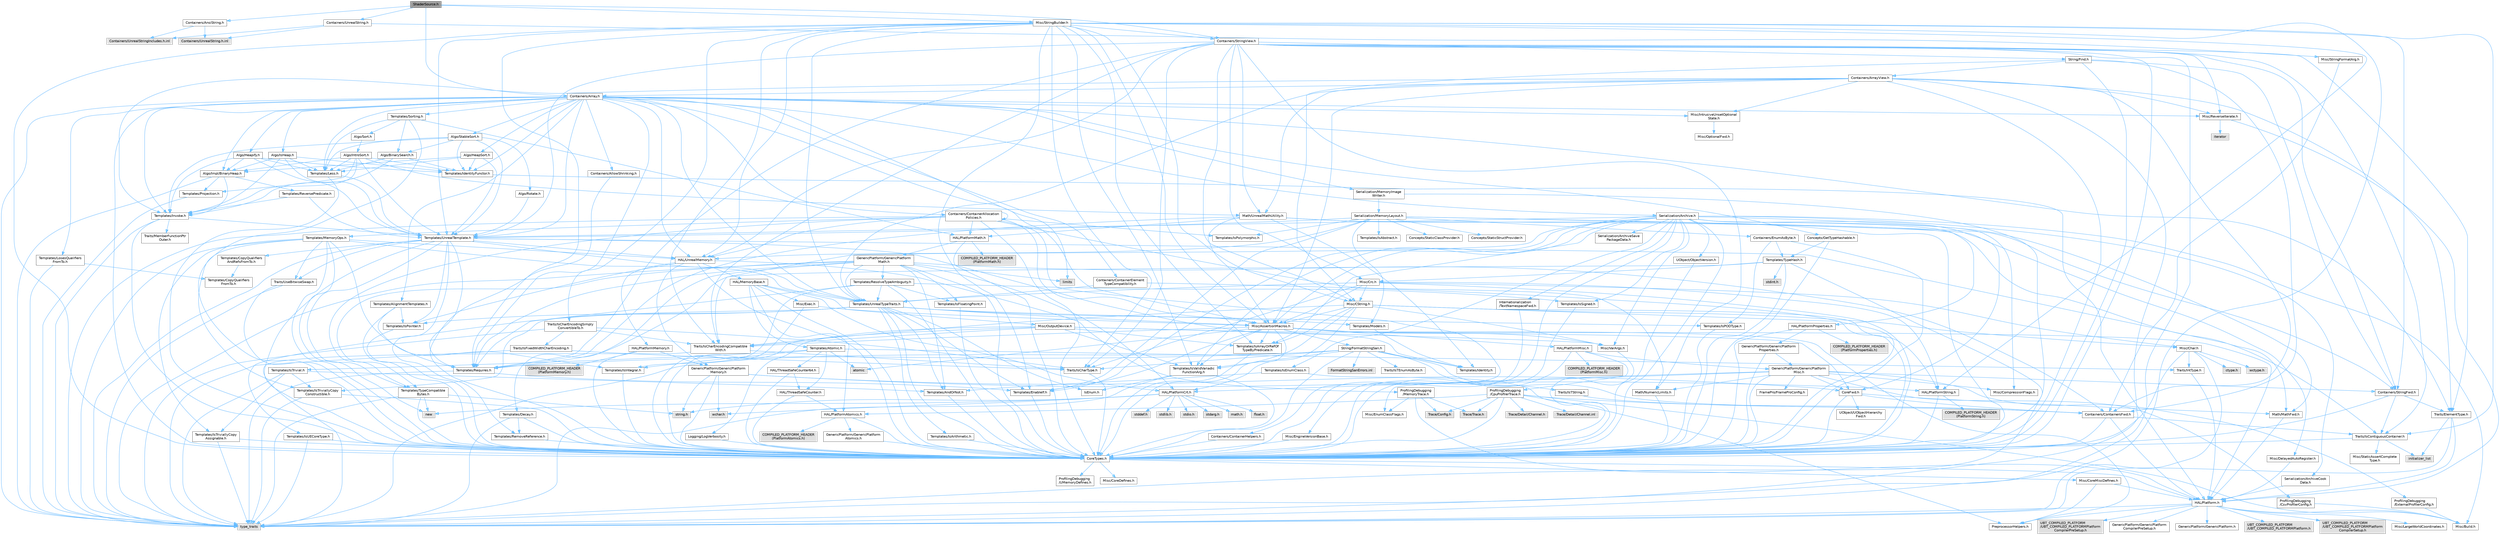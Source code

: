 digraph "ShaderSource.h"
{
 // INTERACTIVE_SVG=YES
 // LATEX_PDF_SIZE
  bgcolor="transparent";
  edge [fontname=Helvetica,fontsize=10,labelfontname=Helvetica,labelfontsize=10];
  node [fontname=Helvetica,fontsize=10,shape=box,height=0.2,width=0.4];
  Node1 [id="Node000001",label="ShaderSource.h",height=0.2,width=0.4,color="gray40", fillcolor="grey60", style="filled", fontcolor="black",tooltip=" "];
  Node1 -> Node2 [id="edge1_Node000001_Node000002",color="steelblue1",style="solid",tooltip=" "];
  Node2 [id="Node000002",label="Containers/AnsiString.h",height=0.2,width=0.4,color="grey40", fillcolor="white", style="filled",URL="$d9/dab/AnsiString_8h.html",tooltip=" "];
  Node2 -> Node3 [id="edge2_Node000002_Node000003",color="steelblue1",style="solid",tooltip=" "];
  Node3 [id="Node000003",label="Containers/UnrealStringIncludes.h.inl",height=0.2,width=0.4,color="grey60", fillcolor="#E0E0E0", style="filled",tooltip=" "];
  Node2 -> Node4 [id="edge3_Node000002_Node000004",color="steelblue1",style="solid",tooltip=" "];
  Node4 [id="Node000004",label="Containers/UnrealString.h.inl",height=0.2,width=0.4,color="grey60", fillcolor="#E0E0E0", style="filled",tooltip=" "];
  Node1 -> Node5 [id="edge4_Node000001_Node000005",color="steelblue1",style="solid",tooltip=" "];
  Node5 [id="Node000005",label="Containers/Array.h",height=0.2,width=0.4,color="grey40", fillcolor="white", style="filled",URL="$df/dd0/Array_8h.html",tooltip=" "];
  Node5 -> Node6 [id="edge5_Node000005_Node000006",color="steelblue1",style="solid",tooltip=" "];
  Node6 [id="Node000006",label="CoreTypes.h",height=0.2,width=0.4,color="grey40", fillcolor="white", style="filled",URL="$dc/dec/CoreTypes_8h.html",tooltip=" "];
  Node6 -> Node7 [id="edge6_Node000006_Node000007",color="steelblue1",style="solid",tooltip=" "];
  Node7 [id="Node000007",label="HAL/Platform.h",height=0.2,width=0.4,color="grey40", fillcolor="white", style="filled",URL="$d9/dd0/Platform_8h.html",tooltip=" "];
  Node7 -> Node8 [id="edge7_Node000007_Node000008",color="steelblue1",style="solid",tooltip=" "];
  Node8 [id="Node000008",label="Misc/Build.h",height=0.2,width=0.4,color="grey40", fillcolor="white", style="filled",URL="$d3/dbb/Build_8h.html",tooltip=" "];
  Node7 -> Node9 [id="edge8_Node000007_Node000009",color="steelblue1",style="solid",tooltip=" "];
  Node9 [id="Node000009",label="Misc/LargeWorldCoordinates.h",height=0.2,width=0.4,color="grey40", fillcolor="white", style="filled",URL="$d2/dcb/LargeWorldCoordinates_8h.html",tooltip=" "];
  Node7 -> Node10 [id="edge9_Node000007_Node000010",color="steelblue1",style="solid",tooltip=" "];
  Node10 [id="Node000010",label="type_traits",height=0.2,width=0.4,color="grey60", fillcolor="#E0E0E0", style="filled",tooltip=" "];
  Node7 -> Node11 [id="edge10_Node000007_Node000011",color="steelblue1",style="solid",tooltip=" "];
  Node11 [id="Node000011",label="PreprocessorHelpers.h",height=0.2,width=0.4,color="grey40", fillcolor="white", style="filled",URL="$db/ddb/PreprocessorHelpers_8h.html",tooltip=" "];
  Node7 -> Node12 [id="edge11_Node000007_Node000012",color="steelblue1",style="solid",tooltip=" "];
  Node12 [id="Node000012",label="UBT_COMPILED_PLATFORM\l/UBT_COMPILED_PLATFORMPlatform\lCompilerPreSetup.h",height=0.2,width=0.4,color="grey60", fillcolor="#E0E0E0", style="filled",tooltip=" "];
  Node7 -> Node13 [id="edge12_Node000007_Node000013",color="steelblue1",style="solid",tooltip=" "];
  Node13 [id="Node000013",label="GenericPlatform/GenericPlatform\lCompilerPreSetup.h",height=0.2,width=0.4,color="grey40", fillcolor="white", style="filled",URL="$d9/dc8/GenericPlatformCompilerPreSetup_8h.html",tooltip=" "];
  Node7 -> Node14 [id="edge13_Node000007_Node000014",color="steelblue1",style="solid",tooltip=" "];
  Node14 [id="Node000014",label="GenericPlatform/GenericPlatform.h",height=0.2,width=0.4,color="grey40", fillcolor="white", style="filled",URL="$d6/d84/GenericPlatform_8h.html",tooltip=" "];
  Node7 -> Node15 [id="edge14_Node000007_Node000015",color="steelblue1",style="solid",tooltip=" "];
  Node15 [id="Node000015",label="UBT_COMPILED_PLATFORM\l/UBT_COMPILED_PLATFORMPlatform.h",height=0.2,width=0.4,color="grey60", fillcolor="#E0E0E0", style="filled",tooltip=" "];
  Node7 -> Node16 [id="edge15_Node000007_Node000016",color="steelblue1",style="solid",tooltip=" "];
  Node16 [id="Node000016",label="UBT_COMPILED_PLATFORM\l/UBT_COMPILED_PLATFORMPlatform\lCompilerSetup.h",height=0.2,width=0.4,color="grey60", fillcolor="#E0E0E0", style="filled",tooltip=" "];
  Node6 -> Node17 [id="edge16_Node000006_Node000017",color="steelblue1",style="solid",tooltip=" "];
  Node17 [id="Node000017",label="ProfilingDebugging\l/UMemoryDefines.h",height=0.2,width=0.4,color="grey40", fillcolor="white", style="filled",URL="$d2/da2/UMemoryDefines_8h.html",tooltip=" "];
  Node6 -> Node18 [id="edge17_Node000006_Node000018",color="steelblue1",style="solid",tooltip=" "];
  Node18 [id="Node000018",label="Misc/CoreMiscDefines.h",height=0.2,width=0.4,color="grey40", fillcolor="white", style="filled",URL="$da/d38/CoreMiscDefines_8h.html",tooltip=" "];
  Node18 -> Node7 [id="edge18_Node000018_Node000007",color="steelblue1",style="solid",tooltip=" "];
  Node18 -> Node11 [id="edge19_Node000018_Node000011",color="steelblue1",style="solid",tooltip=" "];
  Node6 -> Node19 [id="edge20_Node000006_Node000019",color="steelblue1",style="solid",tooltip=" "];
  Node19 [id="Node000019",label="Misc/CoreDefines.h",height=0.2,width=0.4,color="grey40", fillcolor="white", style="filled",URL="$d3/dd2/CoreDefines_8h.html",tooltip=" "];
  Node5 -> Node20 [id="edge21_Node000005_Node000020",color="steelblue1",style="solid",tooltip=" "];
  Node20 [id="Node000020",label="Misc/AssertionMacros.h",height=0.2,width=0.4,color="grey40", fillcolor="white", style="filled",URL="$d0/dfa/AssertionMacros_8h.html",tooltip=" "];
  Node20 -> Node6 [id="edge22_Node000020_Node000006",color="steelblue1",style="solid",tooltip=" "];
  Node20 -> Node7 [id="edge23_Node000020_Node000007",color="steelblue1",style="solid",tooltip=" "];
  Node20 -> Node21 [id="edge24_Node000020_Node000021",color="steelblue1",style="solid",tooltip=" "];
  Node21 [id="Node000021",label="HAL/PlatformMisc.h",height=0.2,width=0.4,color="grey40", fillcolor="white", style="filled",URL="$d0/df5/PlatformMisc_8h.html",tooltip=" "];
  Node21 -> Node6 [id="edge25_Node000021_Node000006",color="steelblue1",style="solid",tooltip=" "];
  Node21 -> Node22 [id="edge26_Node000021_Node000022",color="steelblue1",style="solid",tooltip=" "];
  Node22 [id="Node000022",label="GenericPlatform/GenericPlatform\lMisc.h",height=0.2,width=0.4,color="grey40", fillcolor="white", style="filled",URL="$db/d9a/GenericPlatformMisc_8h.html",tooltip=" "];
  Node22 -> Node23 [id="edge27_Node000022_Node000023",color="steelblue1",style="solid",tooltip=" "];
  Node23 [id="Node000023",label="Containers/StringFwd.h",height=0.2,width=0.4,color="grey40", fillcolor="white", style="filled",URL="$df/d37/StringFwd_8h.html",tooltip=" "];
  Node23 -> Node6 [id="edge28_Node000023_Node000006",color="steelblue1",style="solid",tooltip=" "];
  Node23 -> Node24 [id="edge29_Node000023_Node000024",color="steelblue1",style="solid",tooltip=" "];
  Node24 [id="Node000024",label="Traits/ElementType.h",height=0.2,width=0.4,color="grey40", fillcolor="white", style="filled",URL="$d5/d4f/ElementType_8h.html",tooltip=" "];
  Node24 -> Node7 [id="edge30_Node000024_Node000007",color="steelblue1",style="solid",tooltip=" "];
  Node24 -> Node25 [id="edge31_Node000024_Node000025",color="steelblue1",style="solid",tooltip=" "];
  Node25 [id="Node000025",label="initializer_list",height=0.2,width=0.4,color="grey60", fillcolor="#E0E0E0", style="filled",tooltip=" "];
  Node24 -> Node10 [id="edge32_Node000024_Node000010",color="steelblue1",style="solid",tooltip=" "];
  Node23 -> Node26 [id="edge33_Node000023_Node000026",color="steelblue1",style="solid",tooltip=" "];
  Node26 [id="Node000026",label="Traits/IsContiguousContainer.h",height=0.2,width=0.4,color="grey40", fillcolor="white", style="filled",URL="$d5/d3c/IsContiguousContainer_8h.html",tooltip=" "];
  Node26 -> Node6 [id="edge34_Node000026_Node000006",color="steelblue1",style="solid",tooltip=" "];
  Node26 -> Node27 [id="edge35_Node000026_Node000027",color="steelblue1",style="solid",tooltip=" "];
  Node27 [id="Node000027",label="Misc/StaticAssertComplete\lType.h",height=0.2,width=0.4,color="grey40", fillcolor="white", style="filled",URL="$d5/d4e/StaticAssertCompleteType_8h.html",tooltip=" "];
  Node26 -> Node25 [id="edge36_Node000026_Node000025",color="steelblue1",style="solid",tooltip=" "];
  Node22 -> Node28 [id="edge37_Node000022_Node000028",color="steelblue1",style="solid",tooltip=" "];
  Node28 [id="Node000028",label="CoreFwd.h",height=0.2,width=0.4,color="grey40", fillcolor="white", style="filled",URL="$d1/d1e/CoreFwd_8h.html",tooltip=" "];
  Node28 -> Node6 [id="edge38_Node000028_Node000006",color="steelblue1",style="solid",tooltip=" "];
  Node28 -> Node29 [id="edge39_Node000028_Node000029",color="steelblue1",style="solid",tooltip=" "];
  Node29 [id="Node000029",label="Containers/ContainersFwd.h",height=0.2,width=0.4,color="grey40", fillcolor="white", style="filled",URL="$d4/d0a/ContainersFwd_8h.html",tooltip=" "];
  Node29 -> Node7 [id="edge40_Node000029_Node000007",color="steelblue1",style="solid",tooltip=" "];
  Node29 -> Node6 [id="edge41_Node000029_Node000006",color="steelblue1",style="solid",tooltip=" "];
  Node29 -> Node26 [id="edge42_Node000029_Node000026",color="steelblue1",style="solid",tooltip=" "];
  Node28 -> Node30 [id="edge43_Node000028_Node000030",color="steelblue1",style="solid",tooltip=" "];
  Node30 [id="Node000030",label="Math/MathFwd.h",height=0.2,width=0.4,color="grey40", fillcolor="white", style="filled",URL="$d2/d10/MathFwd_8h.html",tooltip=" "];
  Node30 -> Node7 [id="edge44_Node000030_Node000007",color="steelblue1",style="solid",tooltip=" "];
  Node28 -> Node31 [id="edge45_Node000028_Node000031",color="steelblue1",style="solid",tooltip=" "];
  Node31 [id="Node000031",label="UObject/UObjectHierarchy\lFwd.h",height=0.2,width=0.4,color="grey40", fillcolor="white", style="filled",URL="$d3/d13/UObjectHierarchyFwd_8h.html",tooltip=" "];
  Node22 -> Node6 [id="edge46_Node000022_Node000006",color="steelblue1",style="solid",tooltip=" "];
  Node22 -> Node32 [id="edge47_Node000022_Node000032",color="steelblue1",style="solid",tooltip=" "];
  Node32 [id="Node000032",label="FramePro/FrameProConfig.h",height=0.2,width=0.4,color="grey40", fillcolor="white", style="filled",URL="$d7/d90/FrameProConfig_8h.html",tooltip=" "];
  Node22 -> Node33 [id="edge48_Node000022_Node000033",color="steelblue1",style="solid",tooltip=" "];
  Node33 [id="Node000033",label="HAL/PlatformCrt.h",height=0.2,width=0.4,color="grey40", fillcolor="white", style="filled",URL="$d8/d75/PlatformCrt_8h.html",tooltip=" "];
  Node33 -> Node34 [id="edge49_Node000033_Node000034",color="steelblue1",style="solid",tooltip=" "];
  Node34 [id="Node000034",label="new",height=0.2,width=0.4,color="grey60", fillcolor="#E0E0E0", style="filled",tooltip=" "];
  Node33 -> Node35 [id="edge50_Node000033_Node000035",color="steelblue1",style="solid",tooltip=" "];
  Node35 [id="Node000035",label="wchar.h",height=0.2,width=0.4,color="grey60", fillcolor="#E0E0E0", style="filled",tooltip=" "];
  Node33 -> Node36 [id="edge51_Node000033_Node000036",color="steelblue1",style="solid",tooltip=" "];
  Node36 [id="Node000036",label="stddef.h",height=0.2,width=0.4,color="grey60", fillcolor="#E0E0E0", style="filled",tooltip=" "];
  Node33 -> Node37 [id="edge52_Node000033_Node000037",color="steelblue1",style="solid",tooltip=" "];
  Node37 [id="Node000037",label="stdlib.h",height=0.2,width=0.4,color="grey60", fillcolor="#E0E0E0", style="filled",tooltip=" "];
  Node33 -> Node38 [id="edge53_Node000033_Node000038",color="steelblue1",style="solid",tooltip=" "];
  Node38 [id="Node000038",label="stdio.h",height=0.2,width=0.4,color="grey60", fillcolor="#E0E0E0", style="filled",tooltip=" "];
  Node33 -> Node39 [id="edge54_Node000033_Node000039",color="steelblue1",style="solid",tooltip=" "];
  Node39 [id="Node000039",label="stdarg.h",height=0.2,width=0.4,color="grey60", fillcolor="#E0E0E0", style="filled",tooltip=" "];
  Node33 -> Node40 [id="edge55_Node000033_Node000040",color="steelblue1",style="solid",tooltip=" "];
  Node40 [id="Node000040",label="math.h",height=0.2,width=0.4,color="grey60", fillcolor="#E0E0E0", style="filled",tooltip=" "];
  Node33 -> Node41 [id="edge56_Node000033_Node000041",color="steelblue1",style="solid",tooltip=" "];
  Node41 [id="Node000041",label="float.h",height=0.2,width=0.4,color="grey60", fillcolor="#E0E0E0", style="filled",tooltip=" "];
  Node33 -> Node42 [id="edge57_Node000033_Node000042",color="steelblue1",style="solid",tooltip=" "];
  Node42 [id="Node000042",label="string.h",height=0.2,width=0.4,color="grey60", fillcolor="#E0E0E0", style="filled",tooltip=" "];
  Node22 -> Node43 [id="edge58_Node000022_Node000043",color="steelblue1",style="solid",tooltip=" "];
  Node43 [id="Node000043",label="Math/NumericLimits.h",height=0.2,width=0.4,color="grey40", fillcolor="white", style="filled",URL="$df/d1b/NumericLimits_8h.html",tooltip=" "];
  Node43 -> Node6 [id="edge59_Node000043_Node000006",color="steelblue1",style="solid",tooltip=" "];
  Node22 -> Node44 [id="edge60_Node000022_Node000044",color="steelblue1",style="solid",tooltip=" "];
  Node44 [id="Node000044",label="Misc/CompressionFlags.h",height=0.2,width=0.4,color="grey40", fillcolor="white", style="filled",URL="$d9/d76/CompressionFlags_8h.html",tooltip=" "];
  Node22 -> Node45 [id="edge61_Node000022_Node000045",color="steelblue1",style="solid",tooltip=" "];
  Node45 [id="Node000045",label="Misc/EnumClassFlags.h",height=0.2,width=0.4,color="grey40", fillcolor="white", style="filled",URL="$d8/de7/EnumClassFlags_8h.html",tooltip=" "];
  Node22 -> Node46 [id="edge62_Node000022_Node000046",color="steelblue1",style="solid",tooltip=" "];
  Node46 [id="Node000046",label="ProfilingDebugging\l/CsvProfilerConfig.h",height=0.2,width=0.4,color="grey40", fillcolor="white", style="filled",URL="$d3/d88/CsvProfilerConfig_8h.html",tooltip=" "];
  Node46 -> Node8 [id="edge63_Node000046_Node000008",color="steelblue1",style="solid",tooltip=" "];
  Node22 -> Node47 [id="edge64_Node000022_Node000047",color="steelblue1",style="solid",tooltip=" "];
  Node47 [id="Node000047",label="ProfilingDebugging\l/ExternalProfilerConfig.h",height=0.2,width=0.4,color="grey40", fillcolor="white", style="filled",URL="$d3/dbb/ExternalProfilerConfig_8h.html",tooltip=" "];
  Node47 -> Node8 [id="edge65_Node000047_Node000008",color="steelblue1",style="solid",tooltip=" "];
  Node21 -> Node48 [id="edge66_Node000021_Node000048",color="steelblue1",style="solid",tooltip=" "];
  Node48 [id="Node000048",label="COMPILED_PLATFORM_HEADER\l(PlatformMisc.h)",height=0.2,width=0.4,color="grey60", fillcolor="#E0E0E0", style="filled",tooltip=" "];
  Node21 -> Node49 [id="edge67_Node000021_Node000049",color="steelblue1",style="solid",tooltip=" "];
  Node49 [id="Node000049",label="ProfilingDebugging\l/CpuProfilerTrace.h",height=0.2,width=0.4,color="grey40", fillcolor="white", style="filled",URL="$da/dcb/CpuProfilerTrace_8h.html",tooltip=" "];
  Node49 -> Node6 [id="edge68_Node000049_Node000006",color="steelblue1",style="solid",tooltip=" "];
  Node49 -> Node29 [id="edge69_Node000049_Node000029",color="steelblue1",style="solid",tooltip=" "];
  Node49 -> Node50 [id="edge70_Node000049_Node000050",color="steelblue1",style="solid",tooltip=" "];
  Node50 [id="Node000050",label="HAL/PlatformAtomics.h",height=0.2,width=0.4,color="grey40", fillcolor="white", style="filled",URL="$d3/d36/PlatformAtomics_8h.html",tooltip=" "];
  Node50 -> Node6 [id="edge71_Node000050_Node000006",color="steelblue1",style="solid",tooltip=" "];
  Node50 -> Node51 [id="edge72_Node000050_Node000051",color="steelblue1",style="solid",tooltip=" "];
  Node51 [id="Node000051",label="GenericPlatform/GenericPlatform\lAtomics.h",height=0.2,width=0.4,color="grey40", fillcolor="white", style="filled",URL="$da/d72/GenericPlatformAtomics_8h.html",tooltip=" "];
  Node51 -> Node6 [id="edge73_Node000051_Node000006",color="steelblue1",style="solid",tooltip=" "];
  Node50 -> Node52 [id="edge74_Node000050_Node000052",color="steelblue1",style="solid",tooltip=" "];
  Node52 [id="Node000052",label="COMPILED_PLATFORM_HEADER\l(PlatformAtomics.h)",height=0.2,width=0.4,color="grey60", fillcolor="#E0E0E0", style="filled",tooltip=" "];
  Node49 -> Node11 [id="edge75_Node000049_Node000011",color="steelblue1",style="solid",tooltip=" "];
  Node49 -> Node8 [id="edge76_Node000049_Node000008",color="steelblue1",style="solid",tooltip=" "];
  Node49 -> Node53 [id="edge77_Node000049_Node000053",color="steelblue1",style="solid",tooltip=" "];
  Node53 [id="Node000053",label="Trace/Config.h",height=0.2,width=0.4,color="grey60", fillcolor="#E0E0E0", style="filled",tooltip=" "];
  Node49 -> Node54 [id="edge78_Node000049_Node000054",color="steelblue1",style="solid",tooltip=" "];
  Node54 [id="Node000054",label="Trace/Detail/Channel.h",height=0.2,width=0.4,color="grey60", fillcolor="#E0E0E0", style="filled",tooltip=" "];
  Node49 -> Node55 [id="edge79_Node000049_Node000055",color="steelblue1",style="solid",tooltip=" "];
  Node55 [id="Node000055",label="Trace/Detail/Channel.inl",height=0.2,width=0.4,color="grey60", fillcolor="#E0E0E0", style="filled",tooltip=" "];
  Node49 -> Node56 [id="edge80_Node000049_Node000056",color="steelblue1",style="solid",tooltip=" "];
  Node56 [id="Node000056",label="Trace/Trace.h",height=0.2,width=0.4,color="grey60", fillcolor="#E0E0E0", style="filled",tooltip=" "];
  Node20 -> Node11 [id="edge81_Node000020_Node000011",color="steelblue1",style="solid",tooltip=" "];
  Node20 -> Node57 [id="edge82_Node000020_Node000057",color="steelblue1",style="solid",tooltip=" "];
  Node57 [id="Node000057",label="Templates/EnableIf.h",height=0.2,width=0.4,color="grey40", fillcolor="white", style="filled",URL="$d7/d60/EnableIf_8h.html",tooltip=" "];
  Node57 -> Node6 [id="edge83_Node000057_Node000006",color="steelblue1",style="solid",tooltip=" "];
  Node20 -> Node58 [id="edge84_Node000020_Node000058",color="steelblue1",style="solid",tooltip=" "];
  Node58 [id="Node000058",label="Templates/IsArrayOrRefOf\lTypeByPredicate.h",height=0.2,width=0.4,color="grey40", fillcolor="white", style="filled",URL="$d6/da1/IsArrayOrRefOfTypeByPredicate_8h.html",tooltip=" "];
  Node58 -> Node6 [id="edge85_Node000058_Node000006",color="steelblue1",style="solid",tooltip=" "];
  Node20 -> Node59 [id="edge86_Node000020_Node000059",color="steelblue1",style="solid",tooltip=" "];
  Node59 [id="Node000059",label="Templates/IsValidVariadic\lFunctionArg.h",height=0.2,width=0.4,color="grey40", fillcolor="white", style="filled",URL="$d0/dc8/IsValidVariadicFunctionArg_8h.html",tooltip=" "];
  Node59 -> Node6 [id="edge87_Node000059_Node000006",color="steelblue1",style="solid",tooltip=" "];
  Node59 -> Node60 [id="edge88_Node000059_Node000060",color="steelblue1",style="solid",tooltip=" "];
  Node60 [id="Node000060",label="IsEnum.h",height=0.2,width=0.4,color="grey40", fillcolor="white", style="filled",URL="$d4/de5/IsEnum_8h.html",tooltip=" "];
  Node59 -> Node10 [id="edge89_Node000059_Node000010",color="steelblue1",style="solid",tooltip=" "];
  Node20 -> Node61 [id="edge90_Node000020_Node000061",color="steelblue1",style="solid",tooltip=" "];
  Node61 [id="Node000061",label="Traits/IsCharEncodingCompatible\lWith.h",height=0.2,width=0.4,color="grey40", fillcolor="white", style="filled",URL="$df/dd1/IsCharEncodingCompatibleWith_8h.html",tooltip=" "];
  Node61 -> Node10 [id="edge91_Node000061_Node000010",color="steelblue1",style="solid",tooltip=" "];
  Node61 -> Node62 [id="edge92_Node000061_Node000062",color="steelblue1",style="solid",tooltip=" "];
  Node62 [id="Node000062",label="Traits/IsCharType.h",height=0.2,width=0.4,color="grey40", fillcolor="white", style="filled",URL="$db/d51/IsCharType_8h.html",tooltip=" "];
  Node62 -> Node6 [id="edge93_Node000062_Node000006",color="steelblue1",style="solid",tooltip=" "];
  Node20 -> Node63 [id="edge94_Node000020_Node000063",color="steelblue1",style="solid",tooltip=" "];
  Node63 [id="Node000063",label="Misc/VarArgs.h",height=0.2,width=0.4,color="grey40", fillcolor="white", style="filled",URL="$d5/d6f/VarArgs_8h.html",tooltip=" "];
  Node63 -> Node6 [id="edge95_Node000063_Node000006",color="steelblue1",style="solid",tooltip=" "];
  Node20 -> Node64 [id="edge96_Node000020_Node000064",color="steelblue1",style="solid",tooltip=" "];
  Node64 [id="Node000064",label="String/FormatStringSan.h",height=0.2,width=0.4,color="grey40", fillcolor="white", style="filled",URL="$d3/d8b/FormatStringSan_8h.html",tooltip=" "];
  Node64 -> Node10 [id="edge97_Node000064_Node000010",color="steelblue1",style="solid",tooltip=" "];
  Node64 -> Node6 [id="edge98_Node000064_Node000006",color="steelblue1",style="solid",tooltip=" "];
  Node64 -> Node65 [id="edge99_Node000064_Node000065",color="steelblue1",style="solid",tooltip=" "];
  Node65 [id="Node000065",label="Templates/Requires.h",height=0.2,width=0.4,color="grey40", fillcolor="white", style="filled",URL="$dc/d96/Requires_8h.html",tooltip=" "];
  Node65 -> Node57 [id="edge100_Node000065_Node000057",color="steelblue1",style="solid",tooltip=" "];
  Node65 -> Node10 [id="edge101_Node000065_Node000010",color="steelblue1",style="solid",tooltip=" "];
  Node64 -> Node66 [id="edge102_Node000064_Node000066",color="steelblue1",style="solid",tooltip=" "];
  Node66 [id="Node000066",label="Templates/Identity.h",height=0.2,width=0.4,color="grey40", fillcolor="white", style="filled",URL="$d0/dd5/Identity_8h.html",tooltip=" "];
  Node64 -> Node59 [id="edge103_Node000064_Node000059",color="steelblue1",style="solid",tooltip=" "];
  Node64 -> Node62 [id="edge104_Node000064_Node000062",color="steelblue1",style="solid",tooltip=" "];
  Node64 -> Node67 [id="edge105_Node000064_Node000067",color="steelblue1",style="solid",tooltip=" "];
  Node67 [id="Node000067",label="Traits/IsTEnumAsByte.h",height=0.2,width=0.4,color="grey40", fillcolor="white", style="filled",URL="$d1/de6/IsTEnumAsByte_8h.html",tooltip=" "];
  Node64 -> Node68 [id="edge106_Node000064_Node000068",color="steelblue1",style="solid",tooltip=" "];
  Node68 [id="Node000068",label="Traits/IsTString.h",height=0.2,width=0.4,color="grey40", fillcolor="white", style="filled",URL="$d0/df8/IsTString_8h.html",tooltip=" "];
  Node68 -> Node29 [id="edge107_Node000068_Node000029",color="steelblue1",style="solid",tooltip=" "];
  Node64 -> Node29 [id="edge108_Node000064_Node000029",color="steelblue1",style="solid",tooltip=" "];
  Node64 -> Node69 [id="edge109_Node000064_Node000069",color="steelblue1",style="solid",tooltip=" "];
  Node69 [id="Node000069",label="FormatStringSanErrors.inl",height=0.2,width=0.4,color="grey60", fillcolor="#E0E0E0", style="filled",tooltip=" "];
  Node20 -> Node70 [id="edge110_Node000020_Node000070",color="steelblue1",style="solid",tooltip=" "];
  Node70 [id="Node000070",label="atomic",height=0.2,width=0.4,color="grey60", fillcolor="#E0E0E0", style="filled",tooltip=" "];
  Node5 -> Node71 [id="edge111_Node000005_Node000071",color="steelblue1",style="solid",tooltip=" "];
  Node71 [id="Node000071",label="Misc/IntrusiveUnsetOptional\lState.h",height=0.2,width=0.4,color="grey40", fillcolor="white", style="filled",URL="$d2/d0a/IntrusiveUnsetOptionalState_8h.html",tooltip=" "];
  Node71 -> Node72 [id="edge112_Node000071_Node000072",color="steelblue1",style="solid",tooltip=" "];
  Node72 [id="Node000072",label="Misc/OptionalFwd.h",height=0.2,width=0.4,color="grey40", fillcolor="white", style="filled",URL="$dc/d50/OptionalFwd_8h.html",tooltip=" "];
  Node5 -> Node73 [id="edge113_Node000005_Node000073",color="steelblue1",style="solid",tooltip=" "];
  Node73 [id="Node000073",label="Misc/ReverseIterate.h",height=0.2,width=0.4,color="grey40", fillcolor="white", style="filled",URL="$db/de3/ReverseIterate_8h.html",tooltip=" "];
  Node73 -> Node7 [id="edge114_Node000073_Node000007",color="steelblue1",style="solid",tooltip=" "];
  Node73 -> Node74 [id="edge115_Node000073_Node000074",color="steelblue1",style="solid",tooltip=" "];
  Node74 [id="Node000074",label="iterator",height=0.2,width=0.4,color="grey60", fillcolor="#E0E0E0", style="filled",tooltip=" "];
  Node5 -> Node75 [id="edge116_Node000005_Node000075",color="steelblue1",style="solid",tooltip=" "];
  Node75 [id="Node000075",label="HAL/UnrealMemory.h",height=0.2,width=0.4,color="grey40", fillcolor="white", style="filled",URL="$d9/d96/UnrealMemory_8h.html",tooltip=" "];
  Node75 -> Node6 [id="edge117_Node000075_Node000006",color="steelblue1",style="solid",tooltip=" "];
  Node75 -> Node76 [id="edge118_Node000075_Node000076",color="steelblue1",style="solid",tooltip=" "];
  Node76 [id="Node000076",label="GenericPlatform/GenericPlatform\lMemory.h",height=0.2,width=0.4,color="grey40", fillcolor="white", style="filled",URL="$dd/d22/GenericPlatformMemory_8h.html",tooltip=" "];
  Node76 -> Node28 [id="edge119_Node000076_Node000028",color="steelblue1",style="solid",tooltip=" "];
  Node76 -> Node6 [id="edge120_Node000076_Node000006",color="steelblue1",style="solid",tooltip=" "];
  Node76 -> Node77 [id="edge121_Node000076_Node000077",color="steelblue1",style="solid",tooltip=" "];
  Node77 [id="Node000077",label="HAL/PlatformString.h",height=0.2,width=0.4,color="grey40", fillcolor="white", style="filled",URL="$db/db5/PlatformString_8h.html",tooltip=" "];
  Node77 -> Node6 [id="edge122_Node000077_Node000006",color="steelblue1",style="solid",tooltip=" "];
  Node77 -> Node78 [id="edge123_Node000077_Node000078",color="steelblue1",style="solid",tooltip=" "];
  Node78 [id="Node000078",label="COMPILED_PLATFORM_HEADER\l(PlatformString.h)",height=0.2,width=0.4,color="grey60", fillcolor="#E0E0E0", style="filled",tooltip=" "];
  Node76 -> Node42 [id="edge124_Node000076_Node000042",color="steelblue1",style="solid",tooltip=" "];
  Node76 -> Node35 [id="edge125_Node000076_Node000035",color="steelblue1",style="solid",tooltip=" "];
  Node75 -> Node79 [id="edge126_Node000075_Node000079",color="steelblue1",style="solid",tooltip=" "];
  Node79 [id="Node000079",label="HAL/MemoryBase.h",height=0.2,width=0.4,color="grey40", fillcolor="white", style="filled",URL="$d6/d9f/MemoryBase_8h.html",tooltip=" "];
  Node79 -> Node6 [id="edge127_Node000079_Node000006",color="steelblue1",style="solid",tooltip=" "];
  Node79 -> Node50 [id="edge128_Node000079_Node000050",color="steelblue1",style="solid",tooltip=" "];
  Node79 -> Node33 [id="edge129_Node000079_Node000033",color="steelblue1",style="solid",tooltip=" "];
  Node79 -> Node80 [id="edge130_Node000079_Node000080",color="steelblue1",style="solid",tooltip=" "];
  Node80 [id="Node000080",label="Misc/Exec.h",height=0.2,width=0.4,color="grey40", fillcolor="white", style="filled",URL="$de/ddb/Exec_8h.html",tooltip=" "];
  Node80 -> Node6 [id="edge131_Node000080_Node000006",color="steelblue1",style="solid",tooltip=" "];
  Node80 -> Node20 [id="edge132_Node000080_Node000020",color="steelblue1",style="solid",tooltip=" "];
  Node79 -> Node81 [id="edge133_Node000079_Node000081",color="steelblue1",style="solid",tooltip=" "];
  Node81 [id="Node000081",label="Misc/OutputDevice.h",height=0.2,width=0.4,color="grey40", fillcolor="white", style="filled",URL="$d7/d32/OutputDevice_8h.html",tooltip=" "];
  Node81 -> Node28 [id="edge134_Node000081_Node000028",color="steelblue1",style="solid",tooltip=" "];
  Node81 -> Node6 [id="edge135_Node000081_Node000006",color="steelblue1",style="solid",tooltip=" "];
  Node81 -> Node82 [id="edge136_Node000081_Node000082",color="steelblue1",style="solid",tooltip=" "];
  Node82 [id="Node000082",label="Logging/LogVerbosity.h",height=0.2,width=0.4,color="grey40", fillcolor="white", style="filled",URL="$d2/d8f/LogVerbosity_8h.html",tooltip=" "];
  Node82 -> Node6 [id="edge137_Node000082_Node000006",color="steelblue1",style="solid",tooltip=" "];
  Node81 -> Node63 [id="edge138_Node000081_Node000063",color="steelblue1",style="solid",tooltip=" "];
  Node81 -> Node58 [id="edge139_Node000081_Node000058",color="steelblue1",style="solid",tooltip=" "];
  Node81 -> Node59 [id="edge140_Node000081_Node000059",color="steelblue1",style="solid",tooltip=" "];
  Node81 -> Node61 [id="edge141_Node000081_Node000061",color="steelblue1",style="solid",tooltip=" "];
  Node79 -> Node83 [id="edge142_Node000079_Node000083",color="steelblue1",style="solid",tooltip=" "];
  Node83 [id="Node000083",label="Templates/Atomic.h",height=0.2,width=0.4,color="grey40", fillcolor="white", style="filled",URL="$d3/d91/Atomic_8h.html",tooltip=" "];
  Node83 -> Node84 [id="edge143_Node000083_Node000084",color="steelblue1",style="solid",tooltip=" "];
  Node84 [id="Node000084",label="HAL/ThreadSafeCounter.h",height=0.2,width=0.4,color="grey40", fillcolor="white", style="filled",URL="$dc/dc9/ThreadSafeCounter_8h.html",tooltip=" "];
  Node84 -> Node6 [id="edge144_Node000084_Node000006",color="steelblue1",style="solid",tooltip=" "];
  Node84 -> Node50 [id="edge145_Node000084_Node000050",color="steelblue1",style="solid",tooltip=" "];
  Node83 -> Node85 [id="edge146_Node000083_Node000085",color="steelblue1",style="solid",tooltip=" "];
  Node85 [id="Node000085",label="HAL/ThreadSafeCounter64.h",height=0.2,width=0.4,color="grey40", fillcolor="white", style="filled",URL="$d0/d12/ThreadSafeCounter64_8h.html",tooltip=" "];
  Node85 -> Node6 [id="edge147_Node000085_Node000006",color="steelblue1",style="solid",tooltip=" "];
  Node85 -> Node84 [id="edge148_Node000085_Node000084",color="steelblue1",style="solid",tooltip=" "];
  Node83 -> Node86 [id="edge149_Node000083_Node000086",color="steelblue1",style="solid",tooltip=" "];
  Node86 [id="Node000086",label="Templates/IsIntegral.h",height=0.2,width=0.4,color="grey40", fillcolor="white", style="filled",URL="$da/d64/IsIntegral_8h.html",tooltip=" "];
  Node86 -> Node6 [id="edge150_Node000086_Node000006",color="steelblue1",style="solid",tooltip=" "];
  Node83 -> Node87 [id="edge151_Node000083_Node000087",color="steelblue1",style="solid",tooltip=" "];
  Node87 [id="Node000087",label="Templates/IsTrivial.h",height=0.2,width=0.4,color="grey40", fillcolor="white", style="filled",URL="$da/d4c/IsTrivial_8h.html",tooltip=" "];
  Node87 -> Node88 [id="edge152_Node000087_Node000088",color="steelblue1",style="solid",tooltip=" "];
  Node88 [id="Node000088",label="Templates/AndOrNot.h",height=0.2,width=0.4,color="grey40", fillcolor="white", style="filled",URL="$db/d0a/AndOrNot_8h.html",tooltip=" "];
  Node88 -> Node6 [id="edge153_Node000088_Node000006",color="steelblue1",style="solid",tooltip=" "];
  Node87 -> Node89 [id="edge154_Node000087_Node000089",color="steelblue1",style="solid",tooltip=" "];
  Node89 [id="Node000089",label="Templates/IsTriviallyCopy\lConstructible.h",height=0.2,width=0.4,color="grey40", fillcolor="white", style="filled",URL="$d3/d78/IsTriviallyCopyConstructible_8h.html",tooltip=" "];
  Node89 -> Node6 [id="edge155_Node000089_Node000006",color="steelblue1",style="solid",tooltip=" "];
  Node89 -> Node10 [id="edge156_Node000089_Node000010",color="steelblue1",style="solid",tooltip=" "];
  Node87 -> Node90 [id="edge157_Node000087_Node000090",color="steelblue1",style="solid",tooltip=" "];
  Node90 [id="Node000090",label="Templates/IsTriviallyCopy\lAssignable.h",height=0.2,width=0.4,color="grey40", fillcolor="white", style="filled",URL="$d2/df2/IsTriviallyCopyAssignable_8h.html",tooltip=" "];
  Node90 -> Node6 [id="edge158_Node000090_Node000006",color="steelblue1",style="solid",tooltip=" "];
  Node90 -> Node10 [id="edge159_Node000090_Node000010",color="steelblue1",style="solid",tooltip=" "];
  Node87 -> Node10 [id="edge160_Node000087_Node000010",color="steelblue1",style="solid",tooltip=" "];
  Node83 -> Node91 [id="edge161_Node000083_Node000091",color="steelblue1",style="solid",tooltip=" "];
  Node91 [id="Node000091",label="Traits/IntType.h",height=0.2,width=0.4,color="grey40", fillcolor="white", style="filled",URL="$d7/deb/IntType_8h.html",tooltip=" "];
  Node91 -> Node7 [id="edge162_Node000091_Node000007",color="steelblue1",style="solid",tooltip=" "];
  Node83 -> Node70 [id="edge163_Node000083_Node000070",color="steelblue1",style="solid",tooltip=" "];
  Node75 -> Node92 [id="edge164_Node000075_Node000092",color="steelblue1",style="solid",tooltip=" "];
  Node92 [id="Node000092",label="HAL/PlatformMemory.h",height=0.2,width=0.4,color="grey40", fillcolor="white", style="filled",URL="$de/d68/PlatformMemory_8h.html",tooltip=" "];
  Node92 -> Node6 [id="edge165_Node000092_Node000006",color="steelblue1",style="solid",tooltip=" "];
  Node92 -> Node76 [id="edge166_Node000092_Node000076",color="steelblue1",style="solid",tooltip=" "];
  Node92 -> Node93 [id="edge167_Node000092_Node000093",color="steelblue1",style="solid",tooltip=" "];
  Node93 [id="Node000093",label="COMPILED_PLATFORM_HEADER\l(PlatformMemory.h)",height=0.2,width=0.4,color="grey60", fillcolor="#E0E0E0", style="filled",tooltip=" "];
  Node75 -> Node94 [id="edge168_Node000075_Node000094",color="steelblue1",style="solid",tooltip=" "];
  Node94 [id="Node000094",label="ProfilingDebugging\l/MemoryTrace.h",height=0.2,width=0.4,color="grey40", fillcolor="white", style="filled",URL="$da/dd7/MemoryTrace_8h.html",tooltip=" "];
  Node94 -> Node7 [id="edge169_Node000094_Node000007",color="steelblue1",style="solid",tooltip=" "];
  Node94 -> Node45 [id="edge170_Node000094_Node000045",color="steelblue1",style="solid",tooltip=" "];
  Node94 -> Node53 [id="edge171_Node000094_Node000053",color="steelblue1",style="solid",tooltip=" "];
  Node94 -> Node56 [id="edge172_Node000094_Node000056",color="steelblue1",style="solid",tooltip=" "];
  Node75 -> Node95 [id="edge173_Node000075_Node000095",color="steelblue1",style="solid",tooltip=" "];
  Node95 [id="Node000095",label="Templates/IsPointer.h",height=0.2,width=0.4,color="grey40", fillcolor="white", style="filled",URL="$d7/d05/IsPointer_8h.html",tooltip=" "];
  Node95 -> Node6 [id="edge174_Node000095_Node000006",color="steelblue1",style="solid",tooltip=" "];
  Node5 -> Node96 [id="edge175_Node000005_Node000096",color="steelblue1",style="solid",tooltip=" "];
  Node96 [id="Node000096",label="Templates/UnrealTypeTraits.h",height=0.2,width=0.4,color="grey40", fillcolor="white", style="filled",URL="$d2/d2d/UnrealTypeTraits_8h.html",tooltip=" "];
  Node96 -> Node6 [id="edge176_Node000096_Node000006",color="steelblue1",style="solid",tooltip=" "];
  Node96 -> Node95 [id="edge177_Node000096_Node000095",color="steelblue1",style="solid",tooltip=" "];
  Node96 -> Node20 [id="edge178_Node000096_Node000020",color="steelblue1",style="solid",tooltip=" "];
  Node96 -> Node88 [id="edge179_Node000096_Node000088",color="steelblue1",style="solid",tooltip=" "];
  Node96 -> Node57 [id="edge180_Node000096_Node000057",color="steelblue1",style="solid",tooltip=" "];
  Node96 -> Node97 [id="edge181_Node000096_Node000097",color="steelblue1",style="solid",tooltip=" "];
  Node97 [id="Node000097",label="Templates/IsArithmetic.h",height=0.2,width=0.4,color="grey40", fillcolor="white", style="filled",URL="$d2/d5d/IsArithmetic_8h.html",tooltip=" "];
  Node97 -> Node6 [id="edge182_Node000097_Node000006",color="steelblue1",style="solid",tooltip=" "];
  Node96 -> Node60 [id="edge183_Node000096_Node000060",color="steelblue1",style="solid",tooltip=" "];
  Node96 -> Node98 [id="edge184_Node000096_Node000098",color="steelblue1",style="solid",tooltip=" "];
  Node98 [id="Node000098",label="Templates/Models.h",height=0.2,width=0.4,color="grey40", fillcolor="white", style="filled",URL="$d3/d0c/Models_8h.html",tooltip=" "];
  Node98 -> Node66 [id="edge185_Node000098_Node000066",color="steelblue1",style="solid",tooltip=" "];
  Node96 -> Node99 [id="edge186_Node000096_Node000099",color="steelblue1",style="solid",tooltip=" "];
  Node99 [id="Node000099",label="Templates/IsPODType.h",height=0.2,width=0.4,color="grey40", fillcolor="white", style="filled",URL="$d7/db1/IsPODType_8h.html",tooltip=" "];
  Node99 -> Node6 [id="edge187_Node000099_Node000006",color="steelblue1",style="solid",tooltip=" "];
  Node96 -> Node100 [id="edge188_Node000096_Node000100",color="steelblue1",style="solid",tooltip=" "];
  Node100 [id="Node000100",label="Templates/IsUECoreType.h",height=0.2,width=0.4,color="grey40", fillcolor="white", style="filled",URL="$d1/db8/IsUECoreType_8h.html",tooltip=" "];
  Node100 -> Node6 [id="edge189_Node000100_Node000006",color="steelblue1",style="solid",tooltip=" "];
  Node100 -> Node10 [id="edge190_Node000100_Node000010",color="steelblue1",style="solid",tooltip=" "];
  Node96 -> Node89 [id="edge191_Node000096_Node000089",color="steelblue1",style="solid",tooltip=" "];
  Node5 -> Node101 [id="edge192_Node000005_Node000101",color="steelblue1",style="solid",tooltip=" "];
  Node101 [id="Node000101",label="Templates/UnrealTemplate.h",height=0.2,width=0.4,color="grey40", fillcolor="white", style="filled",URL="$d4/d24/UnrealTemplate_8h.html",tooltip=" "];
  Node101 -> Node6 [id="edge193_Node000101_Node000006",color="steelblue1",style="solid",tooltip=" "];
  Node101 -> Node95 [id="edge194_Node000101_Node000095",color="steelblue1",style="solid",tooltip=" "];
  Node101 -> Node75 [id="edge195_Node000101_Node000075",color="steelblue1",style="solid",tooltip=" "];
  Node101 -> Node102 [id="edge196_Node000101_Node000102",color="steelblue1",style="solid",tooltip=" "];
  Node102 [id="Node000102",label="Templates/CopyQualifiers\lAndRefsFromTo.h",height=0.2,width=0.4,color="grey40", fillcolor="white", style="filled",URL="$d3/db3/CopyQualifiersAndRefsFromTo_8h.html",tooltip=" "];
  Node102 -> Node103 [id="edge197_Node000102_Node000103",color="steelblue1",style="solid",tooltip=" "];
  Node103 [id="Node000103",label="Templates/CopyQualifiers\lFromTo.h",height=0.2,width=0.4,color="grey40", fillcolor="white", style="filled",URL="$d5/db4/CopyQualifiersFromTo_8h.html",tooltip=" "];
  Node101 -> Node96 [id="edge198_Node000101_Node000096",color="steelblue1",style="solid",tooltip=" "];
  Node101 -> Node104 [id="edge199_Node000101_Node000104",color="steelblue1",style="solid",tooltip=" "];
  Node104 [id="Node000104",label="Templates/RemoveReference.h",height=0.2,width=0.4,color="grey40", fillcolor="white", style="filled",URL="$da/dbe/RemoveReference_8h.html",tooltip=" "];
  Node104 -> Node6 [id="edge200_Node000104_Node000006",color="steelblue1",style="solid",tooltip=" "];
  Node101 -> Node65 [id="edge201_Node000101_Node000065",color="steelblue1",style="solid",tooltip=" "];
  Node101 -> Node105 [id="edge202_Node000101_Node000105",color="steelblue1",style="solid",tooltip=" "];
  Node105 [id="Node000105",label="Templates/TypeCompatible\lBytes.h",height=0.2,width=0.4,color="grey40", fillcolor="white", style="filled",URL="$df/d0a/TypeCompatibleBytes_8h.html",tooltip=" "];
  Node105 -> Node6 [id="edge203_Node000105_Node000006",color="steelblue1",style="solid",tooltip=" "];
  Node105 -> Node42 [id="edge204_Node000105_Node000042",color="steelblue1",style="solid",tooltip=" "];
  Node105 -> Node34 [id="edge205_Node000105_Node000034",color="steelblue1",style="solid",tooltip=" "];
  Node105 -> Node10 [id="edge206_Node000105_Node000010",color="steelblue1",style="solid",tooltip=" "];
  Node101 -> Node66 [id="edge207_Node000101_Node000066",color="steelblue1",style="solid",tooltip=" "];
  Node101 -> Node26 [id="edge208_Node000101_Node000026",color="steelblue1",style="solid",tooltip=" "];
  Node101 -> Node106 [id="edge209_Node000101_Node000106",color="steelblue1",style="solid",tooltip=" "];
  Node106 [id="Node000106",label="Traits/UseBitwiseSwap.h",height=0.2,width=0.4,color="grey40", fillcolor="white", style="filled",URL="$db/df3/UseBitwiseSwap_8h.html",tooltip=" "];
  Node106 -> Node6 [id="edge210_Node000106_Node000006",color="steelblue1",style="solid",tooltip=" "];
  Node106 -> Node10 [id="edge211_Node000106_Node000010",color="steelblue1",style="solid",tooltip=" "];
  Node101 -> Node10 [id="edge212_Node000101_Node000010",color="steelblue1",style="solid",tooltip=" "];
  Node5 -> Node107 [id="edge213_Node000005_Node000107",color="steelblue1",style="solid",tooltip=" "];
  Node107 [id="Node000107",label="Containers/AllowShrinking.h",height=0.2,width=0.4,color="grey40", fillcolor="white", style="filled",URL="$d7/d1a/AllowShrinking_8h.html",tooltip=" "];
  Node107 -> Node6 [id="edge214_Node000107_Node000006",color="steelblue1",style="solid",tooltip=" "];
  Node5 -> Node108 [id="edge215_Node000005_Node000108",color="steelblue1",style="solid",tooltip=" "];
  Node108 [id="Node000108",label="Containers/ContainerAllocation\lPolicies.h",height=0.2,width=0.4,color="grey40", fillcolor="white", style="filled",URL="$d7/dff/ContainerAllocationPolicies_8h.html",tooltip=" "];
  Node108 -> Node6 [id="edge216_Node000108_Node000006",color="steelblue1",style="solid",tooltip=" "];
  Node108 -> Node109 [id="edge217_Node000108_Node000109",color="steelblue1",style="solid",tooltip=" "];
  Node109 [id="Node000109",label="Containers/ContainerHelpers.h",height=0.2,width=0.4,color="grey40", fillcolor="white", style="filled",URL="$d7/d33/ContainerHelpers_8h.html",tooltip=" "];
  Node109 -> Node6 [id="edge218_Node000109_Node000006",color="steelblue1",style="solid",tooltip=" "];
  Node108 -> Node108 [id="edge219_Node000108_Node000108",color="steelblue1",style="solid",tooltip=" "];
  Node108 -> Node110 [id="edge220_Node000108_Node000110",color="steelblue1",style="solid",tooltip=" "];
  Node110 [id="Node000110",label="HAL/PlatformMath.h",height=0.2,width=0.4,color="grey40", fillcolor="white", style="filled",URL="$dc/d53/PlatformMath_8h.html",tooltip=" "];
  Node110 -> Node6 [id="edge221_Node000110_Node000006",color="steelblue1",style="solid",tooltip=" "];
  Node110 -> Node111 [id="edge222_Node000110_Node000111",color="steelblue1",style="solid",tooltip=" "];
  Node111 [id="Node000111",label="GenericPlatform/GenericPlatform\lMath.h",height=0.2,width=0.4,color="grey40", fillcolor="white", style="filled",URL="$d5/d79/GenericPlatformMath_8h.html",tooltip=" "];
  Node111 -> Node6 [id="edge223_Node000111_Node000006",color="steelblue1",style="solid",tooltip=" "];
  Node111 -> Node29 [id="edge224_Node000111_Node000029",color="steelblue1",style="solid",tooltip=" "];
  Node111 -> Node33 [id="edge225_Node000111_Node000033",color="steelblue1",style="solid",tooltip=" "];
  Node111 -> Node88 [id="edge226_Node000111_Node000088",color="steelblue1",style="solid",tooltip=" "];
  Node111 -> Node112 [id="edge227_Node000111_Node000112",color="steelblue1",style="solid",tooltip=" "];
  Node112 [id="Node000112",label="Templates/Decay.h",height=0.2,width=0.4,color="grey40", fillcolor="white", style="filled",URL="$dd/d0f/Decay_8h.html",tooltip=" "];
  Node112 -> Node6 [id="edge228_Node000112_Node000006",color="steelblue1",style="solid",tooltip=" "];
  Node112 -> Node104 [id="edge229_Node000112_Node000104",color="steelblue1",style="solid",tooltip=" "];
  Node112 -> Node10 [id="edge230_Node000112_Node000010",color="steelblue1",style="solid",tooltip=" "];
  Node111 -> Node113 [id="edge231_Node000111_Node000113",color="steelblue1",style="solid",tooltip=" "];
  Node113 [id="Node000113",label="Templates/IsFloatingPoint.h",height=0.2,width=0.4,color="grey40", fillcolor="white", style="filled",URL="$d3/d11/IsFloatingPoint_8h.html",tooltip=" "];
  Node113 -> Node6 [id="edge232_Node000113_Node000006",color="steelblue1",style="solid",tooltip=" "];
  Node111 -> Node96 [id="edge233_Node000111_Node000096",color="steelblue1",style="solid",tooltip=" "];
  Node111 -> Node65 [id="edge234_Node000111_Node000065",color="steelblue1",style="solid",tooltip=" "];
  Node111 -> Node114 [id="edge235_Node000111_Node000114",color="steelblue1",style="solid",tooltip=" "];
  Node114 [id="Node000114",label="Templates/ResolveTypeAmbiguity.h",height=0.2,width=0.4,color="grey40", fillcolor="white", style="filled",URL="$df/d1f/ResolveTypeAmbiguity_8h.html",tooltip=" "];
  Node114 -> Node6 [id="edge236_Node000114_Node000006",color="steelblue1",style="solid",tooltip=" "];
  Node114 -> Node113 [id="edge237_Node000114_Node000113",color="steelblue1",style="solid",tooltip=" "];
  Node114 -> Node96 [id="edge238_Node000114_Node000096",color="steelblue1",style="solid",tooltip=" "];
  Node114 -> Node115 [id="edge239_Node000114_Node000115",color="steelblue1",style="solid",tooltip=" "];
  Node115 [id="Node000115",label="Templates/IsSigned.h",height=0.2,width=0.4,color="grey40", fillcolor="white", style="filled",URL="$d8/dd8/IsSigned_8h.html",tooltip=" "];
  Node115 -> Node6 [id="edge240_Node000115_Node000006",color="steelblue1",style="solid",tooltip=" "];
  Node114 -> Node86 [id="edge241_Node000114_Node000086",color="steelblue1",style="solid",tooltip=" "];
  Node114 -> Node65 [id="edge242_Node000114_Node000065",color="steelblue1",style="solid",tooltip=" "];
  Node111 -> Node105 [id="edge243_Node000111_Node000105",color="steelblue1",style="solid",tooltip=" "];
  Node111 -> Node116 [id="edge244_Node000111_Node000116",color="steelblue1",style="solid",tooltip=" "];
  Node116 [id="Node000116",label="limits",height=0.2,width=0.4,color="grey60", fillcolor="#E0E0E0", style="filled",tooltip=" "];
  Node111 -> Node10 [id="edge245_Node000111_Node000010",color="steelblue1",style="solid",tooltip=" "];
  Node110 -> Node117 [id="edge246_Node000110_Node000117",color="steelblue1",style="solid",tooltip=" "];
  Node117 [id="Node000117",label="COMPILED_PLATFORM_HEADER\l(PlatformMath.h)",height=0.2,width=0.4,color="grey60", fillcolor="#E0E0E0", style="filled",tooltip=" "];
  Node108 -> Node75 [id="edge247_Node000108_Node000075",color="steelblue1",style="solid",tooltip=" "];
  Node108 -> Node43 [id="edge248_Node000108_Node000043",color="steelblue1",style="solid",tooltip=" "];
  Node108 -> Node20 [id="edge249_Node000108_Node000020",color="steelblue1",style="solid",tooltip=" "];
  Node108 -> Node118 [id="edge250_Node000108_Node000118",color="steelblue1",style="solid",tooltip=" "];
  Node118 [id="Node000118",label="Templates/IsPolymorphic.h",height=0.2,width=0.4,color="grey40", fillcolor="white", style="filled",URL="$dc/d20/IsPolymorphic_8h.html",tooltip=" "];
  Node108 -> Node119 [id="edge251_Node000108_Node000119",color="steelblue1",style="solid",tooltip=" "];
  Node119 [id="Node000119",label="Templates/MemoryOps.h",height=0.2,width=0.4,color="grey40", fillcolor="white", style="filled",URL="$db/dea/MemoryOps_8h.html",tooltip=" "];
  Node119 -> Node6 [id="edge252_Node000119_Node000006",color="steelblue1",style="solid",tooltip=" "];
  Node119 -> Node75 [id="edge253_Node000119_Node000075",color="steelblue1",style="solid",tooltip=" "];
  Node119 -> Node90 [id="edge254_Node000119_Node000090",color="steelblue1",style="solid",tooltip=" "];
  Node119 -> Node89 [id="edge255_Node000119_Node000089",color="steelblue1",style="solid",tooltip=" "];
  Node119 -> Node65 [id="edge256_Node000119_Node000065",color="steelblue1",style="solid",tooltip=" "];
  Node119 -> Node96 [id="edge257_Node000119_Node000096",color="steelblue1",style="solid",tooltip=" "];
  Node119 -> Node106 [id="edge258_Node000119_Node000106",color="steelblue1",style="solid",tooltip=" "];
  Node119 -> Node34 [id="edge259_Node000119_Node000034",color="steelblue1",style="solid",tooltip=" "];
  Node119 -> Node10 [id="edge260_Node000119_Node000010",color="steelblue1",style="solid",tooltip=" "];
  Node108 -> Node105 [id="edge261_Node000108_Node000105",color="steelblue1",style="solid",tooltip=" "];
  Node108 -> Node10 [id="edge262_Node000108_Node000010",color="steelblue1",style="solid",tooltip=" "];
  Node5 -> Node120 [id="edge263_Node000005_Node000120",color="steelblue1",style="solid",tooltip=" "];
  Node120 [id="Node000120",label="Containers/ContainerElement\lTypeCompatibility.h",height=0.2,width=0.4,color="grey40", fillcolor="white", style="filled",URL="$df/ddf/ContainerElementTypeCompatibility_8h.html",tooltip=" "];
  Node120 -> Node6 [id="edge264_Node000120_Node000006",color="steelblue1",style="solid",tooltip=" "];
  Node120 -> Node96 [id="edge265_Node000120_Node000096",color="steelblue1",style="solid",tooltip=" "];
  Node5 -> Node121 [id="edge266_Node000005_Node000121",color="steelblue1",style="solid",tooltip=" "];
  Node121 [id="Node000121",label="Serialization/Archive.h",height=0.2,width=0.4,color="grey40", fillcolor="white", style="filled",URL="$d7/d3b/Archive_8h.html",tooltip=" "];
  Node121 -> Node28 [id="edge267_Node000121_Node000028",color="steelblue1",style="solid",tooltip=" "];
  Node121 -> Node6 [id="edge268_Node000121_Node000006",color="steelblue1",style="solid",tooltip=" "];
  Node121 -> Node122 [id="edge269_Node000121_Node000122",color="steelblue1",style="solid",tooltip=" "];
  Node122 [id="Node000122",label="HAL/PlatformProperties.h",height=0.2,width=0.4,color="grey40", fillcolor="white", style="filled",URL="$d9/db0/PlatformProperties_8h.html",tooltip=" "];
  Node122 -> Node6 [id="edge270_Node000122_Node000006",color="steelblue1",style="solid",tooltip=" "];
  Node122 -> Node123 [id="edge271_Node000122_Node000123",color="steelblue1",style="solid",tooltip=" "];
  Node123 [id="Node000123",label="GenericPlatform/GenericPlatform\lProperties.h",height=0.2,width=0.4,color="grey40", fillcolor="white", style="filled",URL="$d2/dcd/GenericPlatformProperties_8h.html",tooltip=" "];
  Node123 -> Node6 [id="edge272_Node000123_Node000006",color="steelblue1",style="solid",tooltip=" "];
  Node123 -> Node22 [id="edge273_Node000123_Node000022",color="steelblue1",style="solid",tooltip=" "];
  Node122 -> Node124 [id="edge274_Node000122_Node000124",color="steelblue1",style="solid",tooltip=" "];
  Node124 [id="Node000124",label="COMPILED_PLATFORM_HEADER\l(PlatformProperties.h)",height=0.2,width=0.4,color="grey60", fillcolor="#E0E0E0", style="filled",tooltip=" "];
  Node121 -> Node125 [id="edge275_Node000121_Node000125",color="steelblue1",style="solid",tooltip=" "];
  Node125 [id="Node000125",label="Internationalization\l/TextNamespaceFwd.h",height=0.2,width=0.4,color="grey40", fillcolor="white", style="filled",URL="$d8/d97/TextNamespaceFwd_8h.html",tooltip=" "];
  Node125 -> Node6 [id="edge276_Node000125_Node000006",color="steelblue1",style="solid",tooltip=" "];
  Node121 -> Node30 [id="edge277_Node000121_Node000030",color="steelblue1",style="solid",tooltip=" "];
  Node121 -> Node20 [id="edge278_Node000121_Node000020",color="steelblue1",style="solid",tooltip=" "];
  Node121 -> Node8 [id="edge279_Node000121_Node000008",color="steelblue1",style="solid",tooltip=" "];
  Node121 -> Node44 [id="edge280_Node000121_Node000044",color="steelblue1",style="solid",tooltip=" "];
  Node121 -> Node126 [id="edge281_Node000121_Node000126",color="steelblue1",style="solid",tooltip=" "];
  Node126 [id="Node000126",label="Misc/EngineVersionBase.h",height=0.2,width=0.4,color="grey40", fillcolor="white", style="filled",URL="$d5/d2b/EngineVersionBase_8h.html",tooltip=" "];
  Node126 -> Node6 [id="edge282_Node000126_Node000006",color="steelblue1",style="solid",tooltip=" "];
  Node121 -> Node63 [id="edge283_Node000121_Node000063",color="steelblue1",style="solid",tooltip=" "];
  Node121 -> Node127 [id="edge284_Node000121_Node000127",color="steelblue1",style="solid",tooltip=" "];
  Node127 [id="Node000127",label="Serialization/ArchiveCook\lData.h",height=0.2,width=0.4,color="grey40", fillcolor="white", style="filled",URL="$dc/db6/ArchiveCookData_8h.html",tooltip=" "];
  Node127 -> Node7 [id="edge285_Node000127_Node000007",color="steelblue1",style="solid",tooltip=" "];
  Node121 -> Node128 [id="edge286_Node000121_Node000128",color="steelblue1",style="solid",tooltip=" "];
  Node128 [id="Node000128",label="Serialization/ArchiveSave\lPackageData.h",height=0.2,width=0.4,color="grey40", fillcolor="white", style="filled",URL="$d1/d37/ArchiveSavePackageData_8h.html",tooltip=" "];
  Node121 -> Node57 [id="edge287_Node000121_Node000057",color="steelblue1",style="solid",tooltip=" "];
  Node121 -> Node58 [id="edge288_Node000121_Node000058",color="steelblue1",style="solid",tooltip=" "];
  Node121 -> Node129 [id="edge289_Node000121_Node000129",color="steelblue1",style="solid",tooltip=" "];
  Node129 [id="Node000129",label="Templates/IsEnumClass.h",height=0.2,width=0.4,color="grey40", fillcolor="white", style="filled",URL="$d7/d15/IsEnumClass_8h.html",tooltip=" "];
  Node129 -> Node6 [id="edge290_Node000129_Node000006",color="steelblue1",style="solid",tooltip=" "];
  Node129 -> Node88 [id="edge291_Node000129_Node000088",color="steelblue1",style="solid",tooltip=" "];
  Node121 -> Node115 [id="edge292_Node000121_Node000115",color="steelblue1",style="solid",tooltip=" "];
  Node121 -> Node59 [id="edge293_Node000121_Node000059",color="steelblue1",style="solid",tooltip=" "];
  Node121 -> Node101 [id="edge294_Node000121_Node000101",color="steelblue1",style="solid",tooltip=" "];
  Node121 -> Node61 [id="edge295_Node000121_Node000061",color="steelblue1",style="solid",tooltip=" "];
  Node121 -> Node130 [id="edge296_Node000121_Node000130",color="steelblue1",style="solid",tooltip=" "];
  Node130 [id="Node000130",label="UObject/ObjectVersion.h",height=0.2,width=0.4,color="grey40", fillcolor="white", style="filled",URL="$da/d63/ObjectVersion_8h.html",tooltip=" "];
  Node130 -> Node6 [id="edge297_Node000130_Node000006",color="steelblue1",style="solid",tooltip=" "];
  Node5 -> Node131 [id="edge298_Node000005_Node000131",color="steelblue1",style="solid",tooltip=" "];
  Node131 [id="Node000131",label="Serialization/MemoryImage\lWriter.h",height=0.2,width=0.4,color="grey40", fillcolor="white", style="filled",URL="$d0/d08/MemoryImageWriter_8h.html",tooltip=" "];
  Node131 -> Node6 [id="edge299_Node000131_Node000006",color="steelblue1",style="solid",tooltip=" "];
  Node131 -> Node132 [id="edge300_Node000131_Node000132",color="steelblue1",style="solid",tooltip=" "];
  Node132 [id="Node000132",label="Serialization/MemoryLayout.h",height=0.2,width=0.4,color="grey40", fillcolor="white", style="filled",URL="$d7/d66/MemoryLayout_8h.html",tooltip=" "];
  Node132 -> Node133 [id="edge301_Node000132_Node000133",color="steelblue1",style="solid",tooltip=" "];
  Node133 [id="Node000133",label="Concepts/StaticClassProvider.h",height=0.2,width=0.4,color="grey40", fillcolor="white", style="filled",URL="$dd/d83/StaticClassProvider_8h.html",tooltip=" "];
  Node132 -> Node134 [id="edge302_Node000132_Node000134",color="steelblue1",style="solid",tooltip=" "];
  Node134 [id="Node000134",label="Concepts/StaticStructProvider.h",height=0.2,width=0.4,color="grey40", fillcolor="white", style="filled",URL="$d5/d77/StaticStructProvider_8h.html",tooltip=" "];
  Node132 -> Node135 [id="edge303_Node000132_Node000135",color="steelblue1",style="solid",tooltip=" "];
  Node135 [id="Node000135",label="Containers/EnumAsByte.h",height=0.2,width=0.4,color="grey40", fillcolor="white", style="filled",URL="$d6/d9a/EnumAsByte_8h.html",tooltip=" "];
  Node135 -> Node6 [id="edge304_Node000135_Node000006",color="steelblue1",style="solid",tooltip=" "];
  Node135 -> Node99 [id="edge305_Node000135_Node000099",color="steelblue1",style="solid",tooltip=" "];
  Node135 -> Node136 [id="edge306_Node000135_Node000136",color="steelblue1",style="solid",tooltip=" "];
  Node136 [id="Node000136",label="Templates/TypeHash.h",height=0.2,width=0.4,color="grey40", fillcolor="white", style="filled",URL="$d1/d62/TypeHash_8h.html",tooltip=" "];
  Node136 -> Node6 [id="edge307_Node000136_Node000006",color="steelblue1",style="solid",tooltip=" "];
  Node136 -> Node65 [id="edge308_Node000136_Node000065",color="steelblue1",style="solid",tooltip=" "];
  Node136 -> Node137 [id="edge309_Node000136_Node000137",color="steelblue1",style="solid",tooltip=" "];
  Node137 [id="Node000137",label="Misc/Crc.h",height=0.2,width=0.4,color="grey40", fillcolor="white", style="filled",URL="$d4/dd2/Crc_8h.html",tooltip=" "];
  Node137 -> Node6 [id="edge310_Node000137_Node000006",color="steelblue1",style="solid",tooltip=" "];
  Node137 -> Node77 [id="edge311_Node000137_Node000077",color="steelblue1",style="solid",tooltip=" "];
  Node137 -> Node20 [id="edge312_Node000137_Node000020",color="steelblue1",style="solid",tooltip=" "];
  Node137 -> Node138 [id="edge313_Node000137_Node000138",color="steelblue1",style="solid",tooltip=" "];
  Node138 [id="Node000138",label="Misc/CString.h",height=0.2,width=0.4,color="grey40", fillcolor="white", style="filled",URL="$d2/d49/CString_8h.html",tooltip=" "];
  Node138 -> Node6 [id="edge314_Node000138_Node000006",color="steelblue1",style="solid",tooltip=" "];
  Node138 -> Node33 [id="edge315_Node000138_Node000033",color="steelblue1",style="solid",tooltip=" "];
  Node138 -> Node77 [id="edge316_Node000138_Node000077",color="steelblue1",style="solid",tooltip=" "];
  Node138 -> Node20 [id="edge317_Node000138_Node000020",color="steelblue1",style="solid",tooltip=" "];
  Node138 -> Node139 [id="edge318_Node000138_Node000139",color="steelblue1",style="solid",tooltip=" "];
  Node139 [id="Node000139",label="Misc/Char.h",height=0.2,width=0.4,color="grey40", fillcolor="white", style="filled",URL="$d0/d58/Char_8h.html",tooltip=" "];
  Node139 -> Node6 [id="edge319_Node000139_Node000006",color="steelblue1",style="solid",tooltip=" "];
  Node139 -> Node91 [id="edge320_Node000139_Node000091",color="steelblue1",style="solid",tooltip=" "];
  Node139 -> Node140 [id="edge321_Node000139_Node000140",color="steelblue1",style="solid",tooltip=" "];
  Node140 [id="Node000140",label="ctype.h",height=0.2,width=0.4,color="grey60", fillcolor="#E0E0E0", style="filled",tooltip=" "];
  Node139 -> Node141 [id="edge322_Node000139_Node000141",color="steelblue1",style="solid",tooltip=" "];
  Node141 [id="Node000141",label="wctype.h",height=0.2,width=0.4,color="grey60", fillcolor="#E0E0E0", style="filled",tooltip=" "];
  Node139 -> Node10 [id="edge323_Node000139_Node000010",color="steelblue1",style="solid",tooltip=" "];
  Node138 -> Node63 [id="edge324_Node000138_Node000063",color="steelblue1",style="solid",tooltip=" "];
  Node138 -> Node58 [id="edge325_Node000138_Node000058",color="steelblue1",style="solid",tooltip=" "];
  Node138 -> Node59 [id="edge326_Node000138_Node000059",color="steelblue1",style="solid",tooltip=" "];
  Node138 -> Node61 [id="edge327_Node000138_Node000061",color="steelblue1",style="solid",tooltip=" "];
  Node137 -> Node139 [id="edge328_Node000137_Node000139",color="steelblue1",style="solid",tooltip=" "];
  Node137 -> Node96 [id="edge329_Node000137_Node000096",color="steelblue1",style="solid",tooltip=" "];
  Node137 -> Node62 [id="edge330_Node000137_Node000062",color="steelblue1",style="solid",tooltip=" "];
  Node136 -> Node142 [id="edge331_Node000136_Node000142",color="steelblue1",style="solid",tooltip=" "];
  Node142 [id="Node000142",label="stdint.h",height=0.2,width=0.4,color="grey60", fillcolor="#E0E0E0", style="filled",tooltip=" "];
  Node136 -> Node10 [id="edge332_Node000136_Node000010",color="steelblue1",style="solid",tooltip=" "];
  Node132 -> Node23 [id="edge333_Node000132_Node000023",color="steelblue1",style="solid",tooltip=" "];
  Node132 -> Node75 [id="edge334_Node000132_Node000075",color="steelblue1",style="solid",tooltip=" "];
  Node132 -> Node143 [id="edge335_Node000132_Node000143",color="steelblue1",style="solid",tooltip=" "];
  Node143 [id="Node000143",label="Misc/DelayedAutoRegister.h",height=0.2,width=0.4,color="grey40", fillcolor="white", style="filled",URL="$d1/dda/DelayedAutoRegister_8h.html",tooltip=" "];
  Node143 -> Node7 [id="edge336_Node000143_Node000007",color="steelblue1",style="solid",tooltip=" "];
  Node132 -> Node57 [id="edge337_Node000132_Node000057",color="steelblue1",style="solid",tooltip=" "];
  Node132 -> Node144 [id="edge338_Node000132_Node000144",color="steelblue1",style="solid",tooltip=" "];
  Node144 [id="Node000144",label="Templates/IsAbstract.h",height=0.2,width=0.4,color="grey40", fillcolor="white", style="filled",URL="$d8/db7/IsAbstract_8h.html",tooltip=" "];
  Node132 -> Node118 [id="edge339_Node000132_Node000118",color="steelblue1",style="solid",tooltip=" "];
  Node132 -> Node98 [id="edge340_Node000132_Node000098",color="steelblue1",style="solid",tooltip=" "];
  Node132 -> Node101 [id="edge341_Node000132_Node000101",color="steelblue1",style="solid",tooltip=" "];
  Node5 -> Node145 [id="edge342_Node000005_Node000145",color="steelblue1",style="solid",tooltip=" "];
  Node145 [id="Node000145",label="Algo/Heapify.h",height=0.2,width=0.4,color="grey40", fillcolor="white", style="filled",URL="$d0/d2a/Heapify_8h.html",tooltip=" "];
  Node145 -> Node146 [id="edge343_Node000145_Node000146",color="steelblue1",style="solid",tooltip=" "];
  Node146 [id="Node000146",label="Algo/Impl/BinaryHeap.h",height=0.2,width=0.4,color="grey40", fillcolor="white", style="filled",URL="$d7/da3/Algo_2Impl_2BinaryHeap_8h.html",tooltip=" "];
  Node146 -> Node147 [id="edge344_Node000146_Node000147",color="steelblue1",style="solid",tooltip=" "];
  Node147 [id="Node000147",label="Templates/Invoke.h",height=0.2,width=0.4,color="grey40", fillcolor="white", style="filled",URL="$d7/deb/Invoke_8h.html",tooltip=" "];
  Node147 -> Node6 [id="edge345_Node000147_Node000006",color="steelblue1",style="solid",tooltip=" "];
  Node147 -> Node148 [id="edge346_Node000147_Node000148",color="steelblue1",style="solid",tooltip=" "];
  Node148 [id="Node000148",label="Traits/MemberFunctionPtr\lOuter.h",height=0.2,width=0.4,color="grey40", fillcolor="white", style="filled",URL="$db/da7/MemberFunctionPtrOuter_8h.html",tooltip=" "];
  Node147 -> Node101 [id="edge347_Node000147_Node000101",color="steelblue1",style="solid",tooltip=" "];
  Node147 -> Node10 [id="edge348_Node000147_Node000010",color="steelblue1",style="solid",tooltip=" "];
  Node146 -> Node149 [id="edge349_Node000146_Node000149",color="steelblue1",style="solid",tooltip=" "];
  Node149 [id="Node000149",label="Templates/Projection.h",height=0.2,width=0.4,color="grey40", fillcolor="white", style="filled",URL="$d7/df0/Projection_8h.html",tooltip=" "];
  Node149 -> Node10 [id="edge350_Node000149_Node000010",color="steelblue1",style="solid",tooltip=" "];
  Node146 -> Node150 [id="edge351_Node000146_Node000150",color="steelblue1",style="solid",tooltip=" "];
  Node150 [id="Node000150",label="Templates/ReversePredicate.h",height=0.2,width=0.4,color="grey40", fillcolor="white", style="filled",URL="$d8/d28/ReversePredicate_8h.html",tooltip=" "];
  Node150 -> Node147 [id="edge352_Node000150_Node000147",color="steelblue1",style="solid",tooltip=" "];
  Node150 -> Node101 [id="edge353_Node000150_Node000101",color="steelblue1",style="solid",tooltip=" "];
  Node146 -> Node10 [id="edge354_Node000146_Node000010",color="steelblue1",style="solid",tooltip=" "];
  Node145 -> Node151 [id="edge355_Node000145_Node000151",color="steelblue1",style="solid",tooltip=" "];
  Node151 [id="Node000151",label="Templates/IdentityFunctor.h",height=0.2,width=0.4,color="grey40", fillcolor="white", style="filled",URL="$d7/d2e/IdentityFunctor_8h.html",tooltip=" "];
  Node151 -> Node7 [id="edge356_Node000151_Node000007",color="steelblue1",style="solid",tooltip=" "];
  Node145 -> Node147 [id="edge357_Node000145_Node000147",color="steelblue1",style="solid",tooltip=" "];
  Node145 -> Node152 [id="edge358_Node000145_Node000152",color="steelblue1",style="solid",tooltip=" "];
  Node152 [id="Node000152",label="Templates/Less.h",height=0.2,width=0.4,color="grey40", fillcolor="white", style="filled",URL="$de/dc8/Less_8h.html",tooltip=" "];
  Node152 -> Node6 [id="edge359_Node000152_Node000006",color="steelblue1",style="solid",tooltip=" "];
  Node152 -> Node101 [id="edge360_Node000152_Node000101",color="steelblue1",style="solid",tooltip=" "];
  Node145 -> Node101 [id="edge361_Node000145_Node000101",color="steelblue1",style="solid",tooltip=" "];
  Node5 -> Node153 [id="edge362_Node000005_Node000153",color="steelblue1",style="solid",tooltip=" "];
  Node153 [id="Node000153",label="Algo/HeapSort.h",height=0.2,width=0.4,color="grey40", fillcolor="white", style="filled",URL="$d3/d92/HeapSort_8h.html",tooltip=" "];
  Node153 -> Node146 [id="edge363_Node000153_Node000146",color="steelblue1",style="solid",tooltip=" "];
  Node153 -> Node151 [id="edge364_Node000153_Node000151",color="steelblue1",style="solid",tooltip=" "];
  Node153 -> Node152 [id="edge365_Node000153_Node000152",color="steelblue1",style="solid",tooltip=" "];
  Node153 -> Node101 [id="edge366_Node000153_Node000101",color="steelblue1",style="solid",tooltip=" "];
  Node5 -> Node154 [id="edge367_Node000005_Node000154",color="steelblue1",style="solid",tooltip=" "];
  Node154 [id="Node000154",label="Algo/IsHeap.h",height=0.2,width=0.4,color="grey40", fillcolor="white", style="filled",URL="$de/d32/IsHeap_8h.html",tooltip=" "];
  Node154 -> Node146 [id="edge368_Node000154_Node000146",color="steelblue1",style="solid",tooltip=" "];
  Node154 -> Node151 [id="edge369_Node000154_Node000151",color="steelblue1",style="solid",tooltip=" "];
  Node154 -> Node147 [id="edge370_Node000154_Node000147",color="steelblue1",style="solid",tooltip=" "];
  Node154 -> Node152 [id="edge371_Node000154_Node000152",color="steelblue1",style="solid",tooltip=" "];
  Node154 -> Node101 [id="edge372_Node000154_Node000101",color="steelblue1",style="solid",tooltip=" "];
  Node5 -> Node146 [id="edge373_Node000005_Node000146",color="steelblue1",style="solid",tooltip=" "];
  Node5 -> Node155 [id="edge374_Node000005_Node000155",color="steelblue1",style="solid",tooltip=" "];
  Node155 [id="Node000155",label="Algo/StableSort.h",height=0.2,width=0.4,color="grey40", fillcolor="white", style="filled",URL="$d7/d3c/StableSort_8h.html",tooltip=" "];
  Node155 -> Node156 [id="edge375_Node000155_Node000156",color="steelblue1",style="solid",tooltip=" "];
  Node156 [id="Node000156",label="Algo/BinarySearch.h",height=0.2,width=0.4,color="grey40", fillcolor="white", style="filled",URL="$db/db4/BinarySearch_8h.html",tooltip=" "];
  Node156 -> Node151 [id="edge376_Node000156_Node000151",color="steelblue1",style="solid",tooltip=" "];
  Node156 -> Node147 [id="edge377_Node000156_Node000147",color="steelblue1",style="solid",tooltip=" "];
  Node156 -> Node152 [id="edge378_Node000156_Node000152",color="steelblue1",style="solid",tooltip=" "];
  Node155 -> Node157 [id="edge379_Node000155_Node000157",color="steelblue1",style="solid",tooltip=" "];
  Node157 [id="Node000157",label="Algo/Rotate.h",height=0.2,width=0.4,color="grey40", fillcolor="white", style="filled",URL="$dd/da7/Rotate_8h.html",tooltip=" "];
  Node157 -> Node101 [id="edge380_Node000157_Node000101",color="steelblue1",style="solid",tooltip=" "];
  Node155 -> Node151 [id="edge381_Node000155_Node000151",color="steelblue1",style="solid",tooltip=" "];
  Node155 -> Node147 [id="edge382_Node000155_Node000147",color="steelblue1",style="solid",tooltip=" "];
  Node155 -> Node152 [id="edge383_Node000155_Node000152",color="steelblue1",style="solid",tooltip=" "];
  Node155 -> Node101 [id="edge384_Node000155_Node000101",color="steelblue1",style="solid",tooltip=" "];
  Node5 -> Node158 [id="edge385_Node000005_Node000158",color="steelblue1",style="solid",tooltip=" "];
  Node158 [id="Node000158",label="Concepts/GetTypeHashable.h",height=0.2,width=0.4,color="grey40", fillcolor="white", style="filled",URL="$d3/da2/GetTypeHashable_8h.html",tooltip=" "];
  Node158 -> Node6 [id="edge386_Node000158_Node000006",color="steelblue1",style="solid",tooltip=" "];
  Node158 -> Node136 [id="edge387_Node000158_Node000136",color="steelblue1",style="solid",tooltip=" "];
  Node5 -> Node151 [id="edge388_Node000005_Node000151",color="steelblue1",style="solid",tooltip=" "];
  Node5 -> Node147 [id="edge389_Node000005_Node000147",color="steelblue1",style="solid",tooltip=" "];
  Node5 -> Node152 [id="edge390_Node000005_Node000152",color="steelblue1",style="solid",tooltip=" "];
  Node5 -> Node159 [id="edge391_Node000005_Node000159",color="steelblue1",style="solid",tooltip=" "];
  Node159 [id="Node000159",label="Templates/LosesQualifiers\lFromTo.h",height=0.2,width=0.4,color="grey40", fillcolor="white", style="filled",URL="$d2/db3/LosesQualifiersFromTo_8h.html",tooltip=" "];
  Node159 -> Node103 [id="edge392_Node000159_Node000103",color="steelblue1",style="solid",tooltip=" "];
  Node159 -> Node10 [id="edge393_Node000159_Node000010",color="steelblue1",style="solid",tooltip=" "];
  Node5 -> Node65 [id="edge394_Node000005_Node000065",color="steelblue1",style="solid",tooltip=" "];
  Node5 -> Node160 [id="edge395_Node000005_Node000160",color="steelblue1",style="solid",tooltip=" "];
  Node160 [id="Node000160",label="Templates/Sorting.h",height=0.2,width=0.4,color="grey40", fillcolor="white", style="filled",URL="$d3/d9e/Sorting_8h.html",tooltip=" "];
  Node160 -> Node6 [id="edge396_Node000160_Node000006",color="steelblue1",style="solid",tooltip=" "];
  Node160 -> Node156 [id="edge397_Node000160_Node000156",color="steelblue1",style="solid",tooltip=" "];
  Node160 -> Node161 [id="edge398_Node000160_Node000161",color="steelblue1",style="solid",tooltip=" "];
  Node161 [id="Node000161",label="Algo/Sort.h",height=0.2,width=0.4,color="grey40", fillcolor="white", style="filled",URL="$d1/d87/Sort_8h.html",tooltip=" "];
  Node161 -> Node162 [id="edge399_Node000161_Node000162",color="steelblue1",style="solid",tooltip=" "];
  Node162 [id="Node000162",label="Algo/IntroSort.h",height=0.2,width=0.4,color="grey40", fillcolor="white", style="filled",URL="$d3/db3/IntroSort_8h.html",tooltip=" "];
  Node162 -> Node146 [id="edge400_Node000162_Node000146",color="steelblue1",style="solid",tooltip=" "];
  Node162 -> Node163 [id="edge401_Node000162_Node000163",color="steelblue1",style="solid",tooltip=" "];
  Node163 [id="Node000163",label="Math/UnrealMathUtility.h",height=0.2,width=0.4,color="grey40", fillcolor="white", style="filled",URL="$db/db8/UnrealMathUtility_8h.html",tooltip=" "];
  Node163 -> Node6 [id="edge402_Node000163_Node000006",color="steelblue1",style="solid",tooltip=" "];
  Node163 -> Node20 [id="edge403_Node000163_Node000020",color="steelblue1",style="solid",tooltip=" "];
  Node163 -> Node110 [id="edge404_Node000163_Node000110",color="steelblue1",style="solid",tooltip=" "];
  Node163 -> Node30 [id="edge405_Node000163_Node000030",color="steelblue1",style="solid",tooltip=" "];
  Node163 -> Node66 [id="edge406_Node000163_Node000066",color="steelblue1",style="solid",tooltip=" "];
  Node163 -> Node65 [id="edge407_Node000163_Node000065",color="steelblue1",style="solid",tooltip=" "];
  Node162 -> Node151 [id="edge408_Node000162_Node000151",color="steelblue1",style="solid",tooltip=" "];
  Node162 -> Node147 [id="edge409_Node000162_Node000147",color="steelblue1",style="solid",tooltip=" "];
  Node162 -> Node149 [id="edge410_Node000162_Node000149",color="steelblue1",style="solid",tooltip=" "];
  Node162 -> Node152 [id="edge411_Node000162_Node000152",color="steelblue1",style="solid",tooltip=" "];
  Node162 -> Node101 [id="edge412_Node000162_Node000101",color="steelblue1",style="solid",tooltip=" "];
  Node160 -> Node110 [id="edge413_Node000160_Node000110",color="steelblue1",style="solid",tooltip=" "];
  Node160 -> Node152 [id="edge414_Node000160_Node000152",color="steelblue1",style="solid",tooltip=" "];
  Node5 -> Node164 [id="edge415_Node000005_Node000164",color="steelblue1",style="solid",tooltip=" "];
  Node164 [id="Node000164",label="Templates/AlignmentTemplates.h",height=0.2,width=0.4,color="grey40", fillcolor="white", style="filled",URL="$dd/d32/AlignmentTemplates_8h.html",tooltip=" "];
  Node164 -> Node6 [id="edge416_Node000164_Node000006",color="steelblue1",style="solid",tooltip=" "];
  Node164 -> Node86 [id="edge417_Node000164_Node000086",color="steelblue1",style="solid",tooltip=" "];
  Node164 -> Node95 [id="edge418_Node000164_Node000095",color="steelblue1",style="solid",tooltip=" "];
  Node5 -> Node24 [id="edge419_Node000005_Node000024",color="steelblue1",style="solid",tooltip=" "];
  Node5 -> Node116 [id="edge420_Node000005_Node000116",color="steelblue1",style="solid",tooltip=" "];
  Node5 -> Node10 [id="edge421_Node000005_Node000010",color="steelblue1",style="solid",tooltip=" "];
  Node1 -> Node165 [id="edge422_Node000001_Node000165",color="steelblue1",style="solid",tooltip=" "];
  Node165 [id="Node000165",label="Containers/StringView.h",height=0.2,width=0.4,color="grey40", fillcolor="white", style="filled",URL="$dd/dea/StringView_8h.html",tooltip=" "];
  Node165 -> Node6 [id="edge423_Node000165_Node000006",color="steelblue1",style="solid",tooltip=" "];
  Node165 -> Node23 [id="edge424_Node000165_Node000023",color="steelblue1",style="solid",tooltip=" "];
  Node165 -> Node75 [id="edge425_Node000165_Node000075",color="steelblue1",style="solid",tooltip=" "];
  Node165 -> Node43 [id="edge426_Node000165_Node000043",color="steelblue1",style="solid",tooltip=" "];
  Node165 -> Node163 [id="edge427_Node000165_Node000163",color="steelblue1",style="solid",tooltip=" "];
  Node165 -> Node137 [id="edge428_Node000165_Node000137",color="steelblue1",style="solid",tooltip=" "];
  Node165 -> Node138 [id="edge429_Node000165_Node000138",color="steelblue1",style="solid",tooltip=" "];
  Node165 -> Node73 [id="edge430_Node000165_Node000073",color="steelblue1",style="solid",tooltip=" "];
  Node165 -> Node166 [id="edge431_Node000165_Node000166",color="steelblue1",style="solid",tooltip=" "];
  Node166 [id="Node000166",label="String/Find.h",height=0.2,width=0.4,color="grey40", fillcolor="white", style="filled",URL="$d7/dda/String_2Find_8h.html",tooltip=" "];
  Node166 -> Node167 [id="edge432_Node000166_Node000167",color="steelblue1",style="solid",tooltip=" "];
  Node167 [id="Node000167",label="Containers/ArrayView.h",height=0.2,width=0.4,color="grey40", fillcolor="white", style="filled",URL="$d7/df4/ArrayView_8h.html",tooltip=" "];
  Node167 -> Node6 [id="edge433_Node000167_Node000006",color="steelblue1",style="solid",tooltip=" "];
  Node167 -> Node29 [id="edge434_Node000167_Node000029",color="steelblue1",style="solid",tooltip=" "];
  Node167 -> Node20 [id="edge435_Node000167_Node000020",color="steelblue1",style="solid",tooltip=" "];
  Node167 -> Node73 [id="edge436_Node000167_Node000073",color="steelblue1",style="solid",tooltip=" "];
  Node167 -> Node71 [id="edge437_Node000167_Node000071",color="steelblue1",style="solid",tooltip=" "];
  Node167 -> Node147 [id="edge438_Node000167_Node000147",color="steelblue1",style="solid",tooltip=" "];
  Node167 -> Node96 [id="edge439_Node000167_Node000096",color="steelblue1",style="solid",tooltip=" "];
  Node167 -> Node24 [id="edge440_Node000167_Node000024",color="steelblue1",style="solid",tooltip=" "];
  Node167 -> Node5 [id="edge441_Node000167_Node000005",color="steelblue1",style="solid",tooltip=" "];
  Node167 -> Node163 [id="edge442_Node000167_Node000163",color="steelblue1",style="solid",tooltip=" "];
  Node167 -> Node10 [id="edge443_Node000167_Node000010",color="steelblue1",style="solid",tooltip=" "];
  Node166 -> Node29 [id="edge444_Node000166_Node000029",color="steelblue1",style="solid",tooltip=" "];
  Node166 -> Node23 [id="edge445_Node000166_Node000023",color="steelblue1",style="solid",tooltip=" "];
  Node166 -> Node6 [id="edge446_Node000166_Node000006",color="steelblue1",style="solid",tooltip=" "];
  Node166 -> Node138 [id="edge447_Node000166_Node000138",color="steelblue1",style="solid",tooltip=" "];
  Node165 -> Node65 [id="edge448_Node000165_Node000065",color="steelblue1",style="solid",tooltip=" "];
  Node165 -> Node101 [id="edge449_Node000165_Node000101",color="steelblue1",style="solid",tooltip=" "];
  Node165 -> Node24 [id="edge450_Node000165_Node000024",color="steelblue1",style="solid",tooltip=" "];
  Node165 -> Node61 [id="edge451_Node000165_Node000061",color="steelblue1",style="solid",tooltip=" "];
  Node165 -> Node62 [id="edge452_Node000165_Node000062",color="steelblue1",style="solid",tooltip=" "];
  Node165 -> Node26 [id="edge453_Node000165_Node000026",color="steelblue1",style="solid",tooltip=" "];
  Node165 -> Node10 [id="edge454_Node000165_Node000010",color="steelblue1",style="solid",tooltip=" "];
  Node1 -> Node168 [id="edge455_Node000001_Node000168",color="steelblue1",style="solid",tooltip=" "];
  Node168 [id="Node000168",label="Containers/UnrealString.h",height=0.2,width=0.4,color="grey40", fillcolor="white", style="filled",URL="$d5/dba/UnrealString_8h.html",tooltip=" "];
  Node168 -> Node3 [id="edge456_Node000168_Node000003",color="steelblue1",style="solid",tooltip=" "];
  Node168 -> Node4 [id="edge457_Node000168_Node000004",color="steelblue1",style="solid",tooltip=" "];
  Node168 -> Node169 [id="edge458_Node000168_Node000169",color="steelblue1",style="solid",tooltip=" "];
  Node169 [id="Node000169",label="Misc/StringFormatArg.h",height=0.2,width=0.4,color="grey40", fillcolor="white", style="filled",URL="$d2/d16/StringFormatArg_8h.html",tooltip=" "];
  Node169 -> Node29 [id="edge459_Node000169_Node000029",color="steelblue1",style="solid",tooltip=" "];
  Node1 -> Node170 [id="edge460_Node000001_Node000170",color="steelblue1",style="solid",tooltip=" "];
  Node170 [id="Node000170",label="Misc/StringBuilder.h",height=0.2,width=0.4,color="grey40", fillcolor="white", style="filled",URL="$d4/d52/StringBuilder_8h.html",tooltip=" "];
  Node170 -> Node23 [id="edge461_Node000170_Node000023",color="steelblue1",style="solid",tooltip=" "];
  Node170 -> Node165 [id="edge462_Node000170_Node000165",color="steelblue1",style="solid",tooltip=" "];
  Node170 -> Node6 [id="edge463_Node000170_Node000006",color="steelblue1",style="solid",tooltip=" "];
  Node170 -> Node77 [id="edge464_Node000170_Node000077",color="steelblue1",style="solid",tooltip=" "];
  Node170 -> Node75 [id="edge465_Node000170_Node000075",color="steelblue1",style="solid",tooltip=" "];
  Node170 -> Node20 [id="edge466_Node000170_Node000020",color="steelblue1",style="solid",tooltip=" "];
  Node170 -> Node138 [id="edge467_Node000170_Node000138",color="steelblue1",style="solid",tooltip=" "];
  Node170 -> Node57 [id="edge468_Node000170_Node000057",color="steelblue1",style="solid",tooltip=" "];
  Node170 -> Node58 [id="edge469_Node000170_Node000058",color="steelblue1",style="solid",tooltip=" "];
  Node170 -> Node59 [id="edge470_Node000170_Node000059",color="steelblue1",style="solid",tooltip=" "];
  Node170 -> Node65 [id="edge471_Node000170_Node000065",color="steelblue1",style="solid",tooltip=" "];
  Node170 -> Node101 [id="edge472_Node000170_Node000101",color="steelblue1",style="solid",tooltip=" "];
  Node170 -> Node96 [id="edge473_Node000170_Node000096",color="steelblue1",style="solid",tooltip=" "];
  Node170 -> Node61 [id="edge474_Node000170_Node000061",color="steelblue1",style="solid",tooltip=" "];
  Node170 -> Node171 [id="edge475_Node000170_Node000171",color="steelblue1",style="solid",tooltip=" "];
  Node171 [id="Node000171",label="Traits/IsCharEncodingSimply\lConvertibleTo.h",height=0.2,width=0.4,color="grey40", fillcolor="white", style="filled",URL="$d4/dee/IsCharEncodingSimplyConvertibleTo_8h.html",tooltip=" "];
  Node171 -> Node10 [id="edge476_Node000171_Node000010",color="steelblue1",style="solid",tooltip=" "];
  Node171 -> Node61 [id="edge477_Node000171_Node000061",color="steelblue1",style="solid",tooltip=" "];
  Node171 -> Node172 [id="edge478_Node000171_Node000172",color="steelblue1",style="solid",tooltip=" "];
  Node172 [id="Node000172",label="Traits/IsFixedWidthCharEncoding.h",height=0.2,width=0.4,color="grey40", fillcolor="white", style="filled",URL="$dc/d9e/IsFixedWidthCharEncoding_8h.html",tooltip=" "];
  Node172 -> Node10 [id="edge479_Node000172_Node000010",color="steelblue1",style="solid",tooltip=" "];
  Node172 -> Node62 [id="edge480_Node000172_Node000062",color="steelblue1",style="solid",tooltip=" "];
  Node171 -> Node62 [id="edge481_Node000171_Node000062",color="steelblue1",style="solid",tooltip=" "];
  Node170 -> Node62 [id="edge482_Node000170_Node000062",color="steelblue1",style="solid",tooltip=" "];
  Node170 -> Node26 [id="edge483_Node000170_Node000026",color="steelblue1",style="solid",tooltip=" "];
  Node170 -> Node10 [id="edge484_Node000170_Node000010",color="steelblue1",style="solid",tooltip=" "];
}

